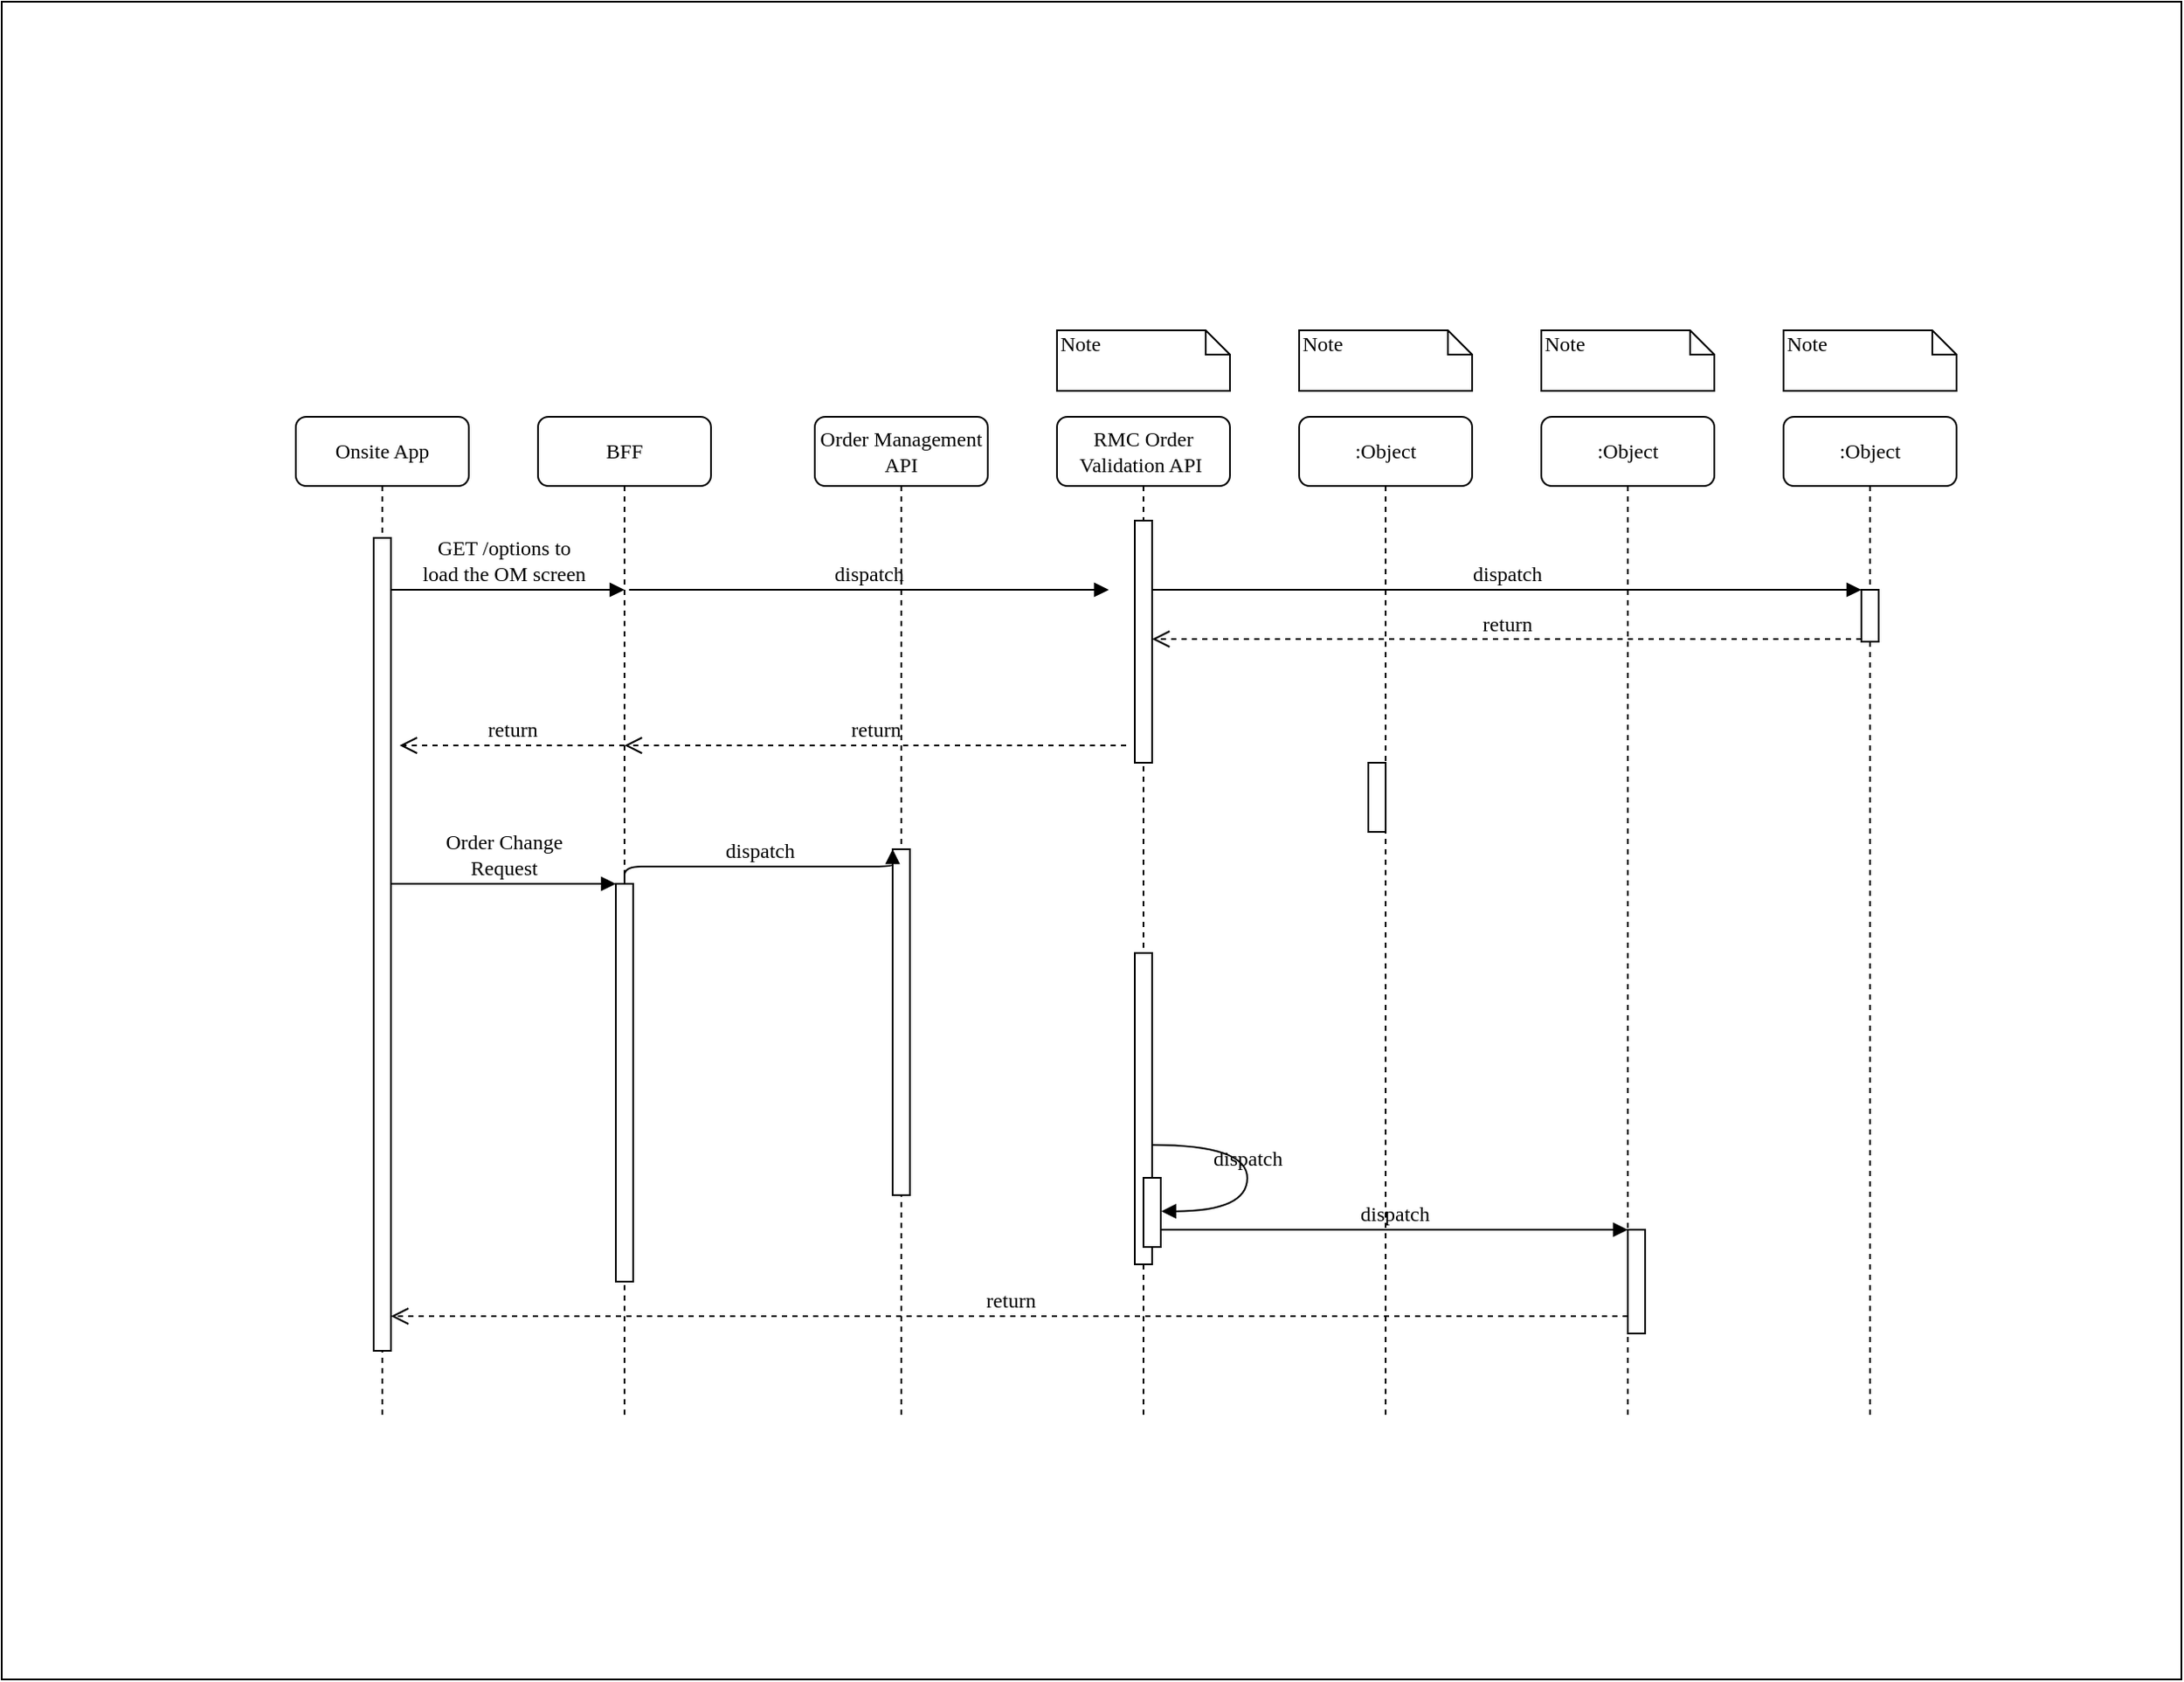 <mxfile version="24.0.7" type="github">
  <diagram name="Page-1" id="13e1069c-82ec-6db2-03f1-153e76fe0fe0">
    <mxGraphModel dx="2609" dy="1635" grid="1" gridSize="10" guides="1" tooltips="1" connect="1" arrows="1" fold="1" page="1" pageScale="1" pageWidth="1100" pageHeight="850" background="none" math="0" shadow="0">
      <root>
        <mxCell id="0" />
        <mxCell id="1" parent="0" />
        <mxCell id="AyEehXS-gXVn3kksgO99-2" value="" style="rounded=0;whiteSpace=wrap;html=1;" vertex="1" parent="1">
          <mxGeometry x="-70" y="-160" width="1260" height="970" as="geometry" />
        </mxCell>
        <mxCell id="AyEehXS-gXVn3kksgO99-3" value="BFF" style="shape=umlLifeline;perimeter=lifelinePerimeter;whiteSpace=wrap;html=1;container=1;collapsible=0;recursiveResize=0;outlineConnect=0;rounded=1;shadow=0;comic=0;labelBackgroundColor=none;strokeWidth=1;fontFamily=Verdana;fontSize=12;align=center;" vertex="1" parent="1">
          <mxGeometry x="240" y="80" width="100" height="580" as="geometry" />
        </mxCell>
        <mxCell id="AyEehXS-gXVn3kksgO99-4" value="" style="html=1;points=[];perimeter=orthogonalPerimeter;rounded=0;shadow=0;comic=0;labelBackgroundColor=none;strokeWidth=1;fontFamily=Verdana;fontSize=12;align=center;" vertex="1" parent="AyEehXS-gXVn3kksgO99-3">
          <mxGeometry x="45" y="270" width="10" height="230" as="geometry" />
        </mxCell>
        <mxCell id="AyEehXS-gXVn3kksgO99-42" value="GET /options to&lt;div&gt;load the OM screen&lt;/div&gt;" style="html=1;verticalAlign=bottom;endArrow=block;labelBackgroundColor=none;fontFamily=Verdana;fontSize=12;" edge="1" parent="AyEehXS-gXVn3kksgO99-3">
          <mxGeometry relative="1" as="geometry">
            <mxPoint x="-90" y="100" as="sourcePoint" />
            <mxPoint x="50" y="100" as="targetPoint" />
          </mxGeometry>
        </mxCell>
        <mxCell id="AyEehXS-gXVn3kksgO99-5" value="Order Management API" style="shape=umlLifeline;perimeter=lifelinePerimeter;whiteSpace=wrap;html=1;container=1;collapsible=0;recursiveResize=0;outlineConnect=0;rounded=1;shadow=0;comic=0;labelBackgroundColor=none;strokeWidth=1;fontFamily=Verdana;fontSize=12;align=center;" vertex="1" parent="1">
          <mxGeometry x="400" y="80" width="100" height="580" as="geometry" />
        </mxCell>
        <mxCell id="AyEehXS-gXVn3kksgO99-6" value="" style="html=1;points=[];perimeter=orthogonalPerimeter;rounded=0;shadow=0;comic=0;labelBackgroundColor=none;strokeWidth=1;fontFamily=Verdana;fontSize=12;align=center;" vertex="1" parent="AyEehXS-gXVn3kksgO99-5">
          <mxGeometry x="45" y="250" width="10" height="200" as="geometry" />
        </mxCell>
        <mxCell id="AyEehXS-gXVn3kksgO99-19" value="dispatch" style="html=1;verticalAlign=bottom;endArrow=block;labelBackgroundColor=none;fontFamily=Verdana;fontSize=12;" edge="1" parent="AyEehXS-gXVn3kksgO99-5">
          <mxGeometry relative="1" as="geometry">
            <mxPoint x="-107.343" y="100.0" as="sourcePoint" />
            <mxPoint x="170" y="100" as="targetPoint" />
          </mxGeometry>
        </mxCell>
        <mxCell id="AyEehXS-gXVn3kksgO99-7" value="RMC Order Validation API&amp;nbsp;" style="shape=umlLifeline;perimeter=lifelinePerimeter;whiteSpace=wrap;html=1;container=1;collapsible=0;recursiveResize=0;outlineConnect=0;rounded=1;shadow=0;comic=0;labelBackgroundColor=none;strokeWidth=1;fontFamily=Verdana;fontSize=12;align=center;" vertex="1" parent="1">
          <mxGeometry x="540" y="80" width="100" height="580" as="geometry" />
        </mxCell>
        <mxCell id="AyEehXS-gXVn3kksgO99-13" value="" style="html=1;points=[];perimeter=orthogonalPerimeter;rounded=0;shadow=0;comic=0;labelBackgroundColor=none;strokeWidth=1;fontFamily=Verdana;fontSize=12;align=center;" vertex="1" parent="AyEehXS-gXVn3kksgO99-7">
          <mxGeometry x="45" y="310" width="10" height="180" as="geometry" />
        </mxCell>
        <mxCell id="AyEehXS-gXVn3kksgO99-18" value="" style="html=1;points=[];perimeter=orthogonalPerimeter;rounded=0;shadow=0;comic=0;labelBackgroundColor=none;strokeWidth=1;fontFamily=Verdana;fontSize=12;align=center;" vertex="1" parent="AyEehXS-gXVn3kksgO99-7">
          <mxGeometry x="45" y="60" width="10" height="140" as="geometry" />
        </mxCell>
        <mxCell id="AyEehXS-gXVn3kksgO99-8" value=":Object" style="shape=umlLifeline;perimeter=lifelinePerimeter;whiteSpace=wrap;html=1;container=1;collapsible=0;recursiveResize=0;outlineConnect=0;rounded=1;shadow=0;comic=0;labelBackgroundColor=none;strokeWidth=1;fontFamily=Verdana;fontSize=12;align=center;" vertex="1" parent="1">
          <mxGeometry x="680" y="80" width="100" height="580" as="geometry" />
        </mxCell>
        <mxCell id="AyEehXS-gXVn3kksgO99-15" value="" style="html=1;points=[];perimeter=orthogonalPerimeter;rounded=0;shadow=0;comic=0;labelBackgroundColor=none;strokeWidth=1;fontFamily=Verdana;fontSize=12;align=center;" vertex="1" parent="AyEehXS-gXVn3kksgO99-8">
          <mxGeometry x="40" y="200" width="10" height="40" as="geometry" />
        </mxCell>
        <mxCell id="AyEehXS-gXVn3kksgO99-9" value=":Object" style="shape=umlLifeline;perimeter=lifelinePerimeter;whiteSpace=wrap;html=1;container=1;collapsible=0;recursiveResize=0;outlineConnect=0;rounded=1;shadow=0;comic=0;labelBackgroundColor=none;strokeWidth=1;fontFamily=Verdana;fontSize=12;align=center;" vertex="1" parent="1">
          <mxGeometry x="820" y="80" width="100" height="580" as="geometry" />
        </mxCell>
        <mxCell id="AyEehXS-gXVn3kksgO99-10" value=":Object" style="shape=umlLifeline;perimeter=lifelinePerimeter;whiteSpace=wrap;html=1;container=1;collapsible=0;recursiveResize=0;outlineConnect=0;rounded=1;shadow=0;comic=0;labelBackgroundColor=none;strokeWidth=1;fontFamily=Verdana;fontSize=12;align=center;" vertex="1" parent="1">
          <mxGeometry x="960" y="80" width="100" height="580" as="geometry" />
        </mxCell>
        <mxCell id="AyEehXS-gXVn3kksgO99-20" value="" style="html=1;points=[];perimeter=orthogonalPerimeter;rounded=0;shadow=0;comic=0;labelBackgroundColor=none;strokeColor=#000000;strokeWidth=1;fillColor=#FFFFFF;fontFamily=Verdana;fontSize=12;fontColor=#000000;align=center;" vertex="1" parent="AyEehXS-gXVn3kksgO99-10">
          <mxGeometry x="45" y="100" width="10" height="30" as="geometry" />
        </mxCell>
        <mxCell id="AyEehXS-gXVn3kksgO99-11" value="Onsite App" style="shape=umlLifeline;perimeter=lifelinePerimeter;whiteSpace=wrap;html=1;container=1;collapsible=0;recursiveResize=0;outlineConnect=0;rounded=1;shadow=0;comic=0;labelBackgroundColor=none;strokeWidth=1;fontFamily=Verdana;fontSize=12;align=center;" vertex="1" parent="1">
          <mxGeometry x="100" y="80" width="100" height="580" as="geometry" />
        </mxCell>
        <mxCell id="AyEehXS-gXVn3kksgO99-12" value="" style="html=1;points=[];perimeter=orthogonalPerimeter;rounded=0;shadow=0;comic=0;labelBackgroundColor=none;strokeWidth=1;fontFamily=Verdana;fontSize=12;align=center;" vertex="1" parent="AyEehXS-gXVn3kksgO99-11">
          <mxGeometry x="45" y="70" width="10" height="470" as="geometry" />
        </mxCell>
        <mxCell id="AyEehXS-gXVn3kksgO99-21" value="dispatch" style="html=1;verticalAlign=bottom;endArrow=block;entryX=0;entryY=0;labelBackgroundColor=none;fontFamily=Verdana;fontSize=12;" edge="1" parent="1" source="AyEehXS-gXVn3kksgO99-18" target="AyEehXS-gXVn3kksgO99-20">
          <mxGeometry relative="1" as="geometry">
            <mxPoint x="930" y="340" as="sourcePoint" />
          </mxGeometry>
        </mxCell>
        <mxCell id="AyEehXS-gXVn3kksgO99-22" value="return" style="html=1;verticalAlign=bottom;endArrow=open;dashed=1;endSize=8;exitX=0;exitY=0.95;labelBackgroundColor=none;fontFamily=Verdana;fontSize=12;" edge="1" parent="1" source="AyEehXS-gXVn3kksgO99-20" target="AyEehXS-gXVn3kksgO99-18">
          <mxGeometry relative="1" as="geometry">
            <mxPoint x="930" y="416" as="targetPoint" />
          </mxGeometry>
        </mxCell>
        <mxCell id="AyEehXS-gXVn3kksgO99-23" value="" style="html=1;points=[];perimeter=orthogonalPerimeter;rounded=0;shadow=0;comic=0;labelBackgroundColor=none;strokeWidth=1;fontFamily=Verdana;fontSize=12;align=center;" vertex="1" parent="1">
          <mxGeometry x="870" y="550" width="10" height="60" as="geometry" />
        </mxCell>
        <mxCell id="AyEehXS-gXVn3kksgO99-24" value="dispatch" style="html=1;verticalAlign=bottom;endArrow=block;entryX=0;entryY=0;labelBackgroundColor=none;fontFamily=Verdana;fontSize=12;edgeStyle=elbowEdgeStyle;elbow=vertical;" edge="1" parent="1" source="AyEehXS-gXVn3kksgO99-31" target="AyEehXS-gXVn3kksgO99-23">
          <mxGeometry relative="1" as="geometry">
            <mxPoint x="800" y="550" as="sourcePoint" />
          </mxGeometry>
        </mxCell>
        <mxCell id="AyEehXS-gXVn3kksgO99-25" value="return" style="html=1;verticalAlign=bottom;endArrow=open;dashed=1;endSize=8;labelBackgroundColor=none;fontFamily=Verdana;fontSize=12;edgeStyle=elbowEdgeStyle;elbow=vertical;" edge="1" parent="1" source="AyEehXS-gXVn3kksgO99-23" target="AyEehXS-gXVn3kksgO99-12">
          <mxGeometry relative="1" as="geometry">
            <mxPoint x="800" y="626" as="targetPoint" />
            <Array as="points">
              <mxPoint x="570" y="600" />
            </Array>
          </mxGeometry>
        </mxCell>
        <mxCell id="AyEehXS-gXVn3kksgO99-26" value="Order Change&lt;div&gt;Request&lt;/div&gt;" style="html=1;verticalAlign=bottom;endArrow=block;entryX=0;entryY=0;labelBackgroundColor=none;fontFamily=Verdana;fontSize=12;edgeStyle=elbowEdgeStyle;elbow=vertical;" edge="1" parent="1" source="AyEehXS-gXVn3kksgO99-12" target="AyEehXS-gXVn3kksgO99-4">
          <mxGeometry relative="1" as="geometry">
            <mxPoint x="220" y="190" as="sourcePoint" />
          </mxGeometry>
        </mxCell>
        <mxCell id="AyEehXS-gXVn3kksgO99-27" value="dispatch" style="html=1;verticalAlign=bottom;endArrow=block;entryX=0;entryY=0;labelBackgroundColor=none;fontFamily=Verdana;fontSize=12;edgeStyle=elbowEdgeStyle;elbow=vertical;" edge="1" parent="1" source="AyEehXS-gXVn3kksgO99-4" target="AyEehXS-gXVn3kksgO99-6">
          <mxGeometry relative="1" as="geometry">
            <mxPoint x="370" y="200" as="sourcePoint" />
          </mxGeometry>
        </mxCell>
        <mxCell id="AyEehXS-gXVn3kksgO99-31" value="" style="html=1;points=[];perimeter=orthogonalPerimeter;rounded=0;shadow=0;comic=0;labelBackgroundColor=none;strokeWidth=1;fontFamily=Verdana;fontSize=12;align=center;" vertex="1" parent="1">
          <mxGeometry x="590" y="520" width="10" height="40" as="geometry" />
        </mxCell>
        <mxCell id="AyEehXS-gXVn3kksgO99-32" value="dispatch" style="html=1;verticalAlign=bottom;endArrow=block;labelBackgroundColor=none;fontFamily=Verdana;fontSize=12;elbow=vertical;edgeStyle=orthogonalEdgeStyle;curved=1;entryX=1;entryY=0.286;entryPerimeter=0;exitX=1.038;exitY=0.345;exitPerimeter=0;" edge="1" parent="1">
          <mxGeometry relative="1" as="geometry">
            <mxPoint x="595.333" y="501" as="sourcePoint" />
            <mxPoint x="600.333" y="539.333" as="targetPoint" />
            <Array as="points">
              <mxPoint x="650" y="501" />
              <mxPoint x="650" y="539" />
            </Array>
          </mxGeometry>
        </mxCell>
        <mxCell id="AyEehXS-gXVn3kksgO99-36" value="Note" style="shape=note;whiteSpace=wrap;html=1;size=14;verticalAlign=top;align=left;spacingTop=-6;rounded=0;shadow=0;comic=0;labelBackgroundColor=none;strokeWidth=1;fontFamily=Verdana;fontSize=12" vertex="1" parent="1">
          <mxGeometry x="540" y="30" width="100" height="35" as="geometry" />
        </mxCell>
        <mxCell id="AyEehXS-gXVn3kksgO99-37" value="Note" style="shape=note;whiteSpace=wrap;html=1;size=14;verticalAlign=top;align=left;spacingTop=-6;rounded=0;shadow=0;comic=0;labelBackgroundColor=none;strokeWidth=1;fontFamily=Verdana;fontSize=12" vertex="1" parent="1">
          <mxGeometry x="680" y="30" width="100" height="35" as="geometry" />
        </mxCell>
        <mxCell id="AyEehXS-gXVn3kksgO99-38" value="Note" style="shape=note;whiteSpace=wrap;html=1;size=14;verticalAlign=top;align=left;spacingTop=-6;rounded=0;shadow=0;comic=0;labelBackgroundColor=none;strokeWidth=1;fontFamily=Verdana;fontSize=12" vertex="1" parent="1">
          <mxGeometry x="820" y="30" width="100" height="35" as="geometry" />
        </mxCell>
        <mxCell id="AyEehXS-gXVn3kksgO99-39" value="Note" style="shape=note;whiteSpace=wrap;html=1;size=14;verticalAlign=top;align=left;spacingTop=-6;rounded=0;shadow=0;comic=0;labelBackgroundColor=none;strokeWidth=1;fontFamily=Verdana;fontSize=12" vertex="1" parent="1">
          <mxGeometry x="960" y="30" width="100" height="35" as="geometry" />
        </mxCell>
        <mxCell id="AyEehXS-gXVn3kksgO99-43" value="return" style="html=1;verticalAlign=bottom;endArrow=open;dashed=1;endSize=8;exitX=0;exitY=0.95;labelBackgroundColor=none;fontFamily=Verdana;fontSize=12;" edge="1" parent="1">
          <mxGeometry relative="1" as="geometry">
            <mxPoint x="290" y="270" as="targetPoint" />
            <mxPoint x="580" y="270" as="sourcePoint" />
          </mxGeometry>
        </mxCell>
        <mxCell id="AyEehXS-gXVn3kksgO99-44" value="return" style="html=1;verticalAlign=bottom;endArrow=open;dashed=1;endSize=8;labelBackgroundColor=none;fontFamily=Verdana;fontSize=12;" edge="1" parent="1">
          <mxGeometry relative="1" as="geometry">
            <mxPoint x="160" y="270" as="targetPoint" />
            <mxPoint x="290" y="270" as="sourcePoint" />
          </mxGeometry>
        </mxCell>
      </root>
    </mxGraphModel>
  </diagram>
</mxfile>
